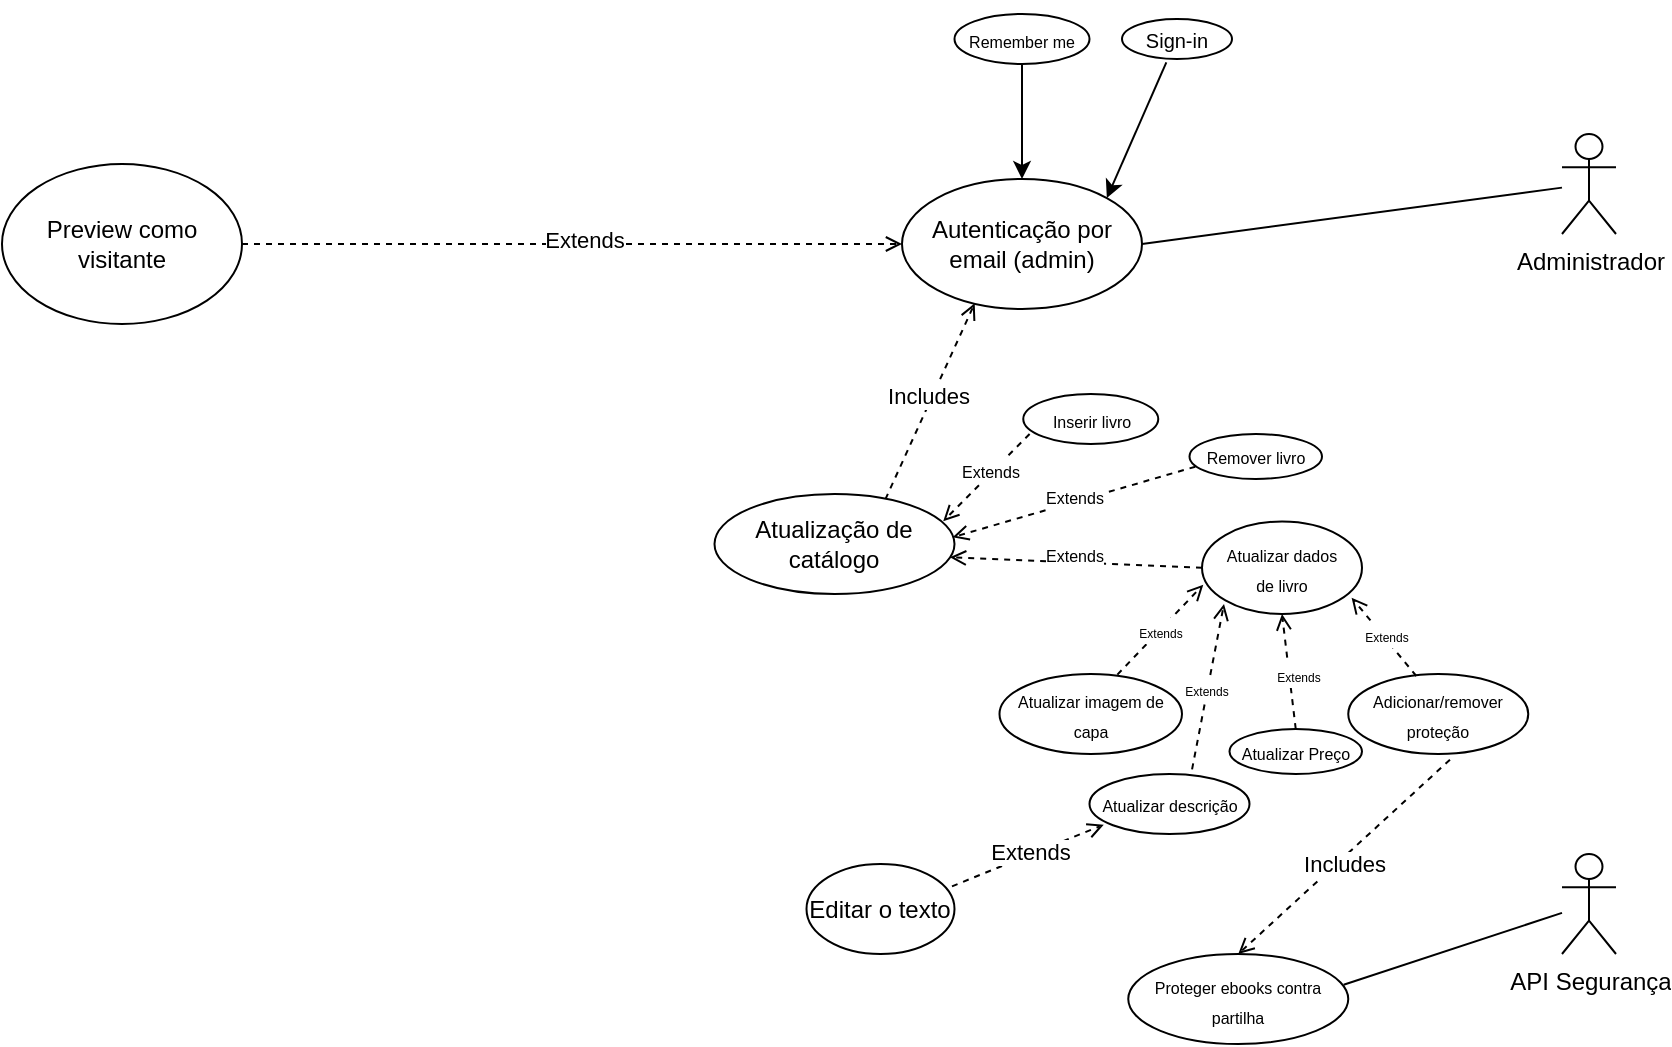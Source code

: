 <mxfile version="23.1.7" type="device">
  <diagram name="Página-1" id="ib1BsWM7OYcoae1xOUMD">
    <mxGraphModel dx="1434" dy="772" grid="1" gridSize="10" guides="1" tooltips="1" connect="1" arrows="1" fold="1" page="1" pageScale="1" pageWidth="827" pageHeight="1169" math="0" shadow="0">
      <root>
        <mxCell id="0" />
        <mxCell id="1" parent="0" />
        <mxCell id="Lb5uv8jKtmQ8hmVkKNV8-1" value="Administrador" style="shape=umlActor;verticalLabelPosition=bottom;verticalAlign=top;html=1;outlineConnect=0;" vertex="1" parent="1">
          <mxGeometry x="800" y="140" width="27" height="50" as="geometry" />
        </mxCell>
        <mxCell id="Lb5uv8jKtmQ8hmVkKNV8-4" value="" style="endArrow=none;html=1;rounded=0;" edge="1" parent="1" target="Lb5uv8jKtmQ8hmVkKNV8-1">
          <mxGeometry width="50" height="50" relative="1" as="geometry">
            <mxPoint x="590" y="195" as="sourcePoint" />
            <mxPoint x="690" y="240" as="targetPoint" />
          </mxGeometry>
        </mxCell>
        <mxCell id="Lb5uv8jKtmQ8hmVkKNV8-5" value="Autenticação por email (admin)" style="ellipse;whiteSpace=wrap;html=1;" vertex="1" parent="1">
          <mxGeometry x="470" y="162.5" width="120" height="65" as="geometry" />
        </mxCell>
        <mxCell id="Lb5uv8jKtmQ8hmVkKNV8-6" value="" style="endArrow=classic;html=1;rounded=0;exitX=0.403;exitY=1.082;exitDx=0;exitDy=0;exitPerimeter=0;entryX=1;entryY=0;entryDx=0;entryDy=0;" edge="1" parent="1" source="Lb5uv8jKtmQ8hmVkKNV8-7" target="Lb5uv8jKtmQ8hmVkKNV8-5">
          <mxGeometry width="50" height="50" relative="1" as="geometry">
            <mxPoint x="570" y="360" as="sourcePoint" />
            <mxPoint x="620" y="140" as="targetPoint" />
          </mxGeometry>
        </mxCell>
        <mxCell id="Lb5uv8jKtmQ8hmVkKNV8-7" value="&lt;font style=&quot;font-size: 10px;&quot;&gt;Sign-in&lt;/font&gt;" style="ellipse;whiteSpace=wrap;html=1;" vertex="1" parent="1">
          <mxGeometry x="580" y="82.5" width="55" height="20" as="geometry" />
        </mxCell>
        <mxCell id="Lb5uv8jKtmQ8hmVkKNV8-10" value="" style="endArrow=classic;html=1;rounded=0;entryX=0.5;entryY=0;entryDx=0;entryDy=0;" edge="1" parent="1" source="Lb5uv8jKtmQ8hmVkKNV8-11" target="Lb5uv8jKtmQ8hmVkKNV8-5">
          <mxGeometry width="50" height="50" relative="1" as="geometry">
            <mxPoint x="529.83" y="150" as="sourcePoint" />
            <mxPoint x="550" y="120" as="targetPoint" />
          </mxGeometry>
        </mxCell>
        <mxCell id="Lb5uv8jKtmQ8hmVkKNV8-11" value="&lt;p&gt;&lt;font style=&quot;font-size: 8px;&quot;&gt;Remember me&lt;/font&gt;&lt;/p&gt;" style="ellipse;whiteSpace=wrap;html=1;" vertex="1" parent="1">
          <mxGeometry x="496.25" y="80" width="67.5" height="25" as="geometry" />
        </mxCell>
        <mxCell id="Lb5uv8jKtmQ8hmVkKNV8-15" value="" style="endArrow=open;html=1;rounded=0;dashed=1;endFill=0;exitX=0.712;exitY=0.053;exitDx=0;exitDy=0;exitPerimeter=0;entryX=0.303;entryY=0.956;entryDx=0;entryDy=0;entryPerimeter=0;" edge="1" parent="1" source="Lb5uv8jKtmQ8hmVkKNV8-17" target="Lb5uv8jKtmQ8hmVkKNV8-5">
          <mxGeometry width="50" height="50" relative="1" as="geometry">
            <mxPoint x="480" y="240" as="sourcePoint" />
            <mxPoint x="470" y="240" as="targetPoint" />
          </mxGeometry>
        </mxCell>
        <mxCell id="Lb5uv8jKtmQ8hmVkKNV8-16" value="Includes" style="edgeLabel;html=1;align=center;verticalAlign=middle;resizable=0;points=[];" vertex="1" connectable="0" parent="Lb5uv8jKtmQ8hmVkKNV8-15">
          <mxGeometry x="0.037" y="2" relative="1" as="geometry">
            <mxPoint as="offset" />
          </mxGeometry>
        </mxCell>
        <mxCell id="Lb5uv8jKtmQ8hmVkKNV8-17" value="Atualização de catálogo" style="ellipse;whiteSpace=wrap;html=1;" vertex="1" parent="1">
          <mxGeometry x="376.25" y="320" width="120" height="50" as="geometry" />
        </mxCell>
        <mxCell id="Lb5uv8jKtmQ8hmVkKNV8-19" value="&lt;font style=&quot;font-size: 8px;&quot;&gt;Remover livro&lt;/font&gt;" style="ellipse;whiteSpace=wrap;html=1;" vertex="1" parent="1">
          <mxGeometry x="613.75" y="290" width="66.25" height="22.5" as="geometry" />
        </mxCell>
        <mxCell id="Lb5uv8jKtmQ8hmVkKNV8-21" value="&lt;p&gt;&lt;font style=&quot;font-size: 8px;&quot;&gt;Inserir livro&lt;/font&gt;&lt;/p&gt;" style="ellipse;whiteSpace=wrap;html=1;" vertex="1" parent="1">
          <mxGeometry x="530.63" y="270" width="67.5" height="25" as="geometry" />
        </mxCell>
        <mxCell id="Lb5uv8jKtmQ8hmVkKNV8-23" value="&lt;font style=&quot;font-size: 8px;&quot;&gt;Atualizar dados &lt;br&gt;de livro&lt;/font&gt;" style="ellipse;whiteSpace=wrap;html=1;" vertex="1" parent="1">
          <mxGeometry x="620" y="333.75" width="80" height="46.25" as="geometry" />
        </mxCell>
        <mxCell id="Lb5uv8jKtmQ8hmVkKNV8-24" value="&lt;font style=&quot;font-size: 8px;&quot;&gt;Atualizar Preço&lt;/font&gt;" style="ellipse;whiteSpace=wrap;html=1;" vertex="1" parent="1">
          <mxGeometry x="633.75" y="437.5" width="66.25" height="22.5" as="geometry" />
        </mxCell>
        <mxCell id="Lb5uv8jKtmQ8hmVkKNV8-25" value="&lt;p&gt;&lt;font style=&quot;font-size: 8px;&quot;&gt;Atualizar imagem de capa&lt;/font&gt;&lt;/p&gt;" style="ellipse;whiteSpace=wrap;html=1;" vertex="1" parent="1">
          <mxGeometry x="518.75" y="410" width="91.25" height="40" as="geometry" />
        </mxCell>
        <mxCell id="Lb5uv8jKtmQ8hmVkKNV8-27" value="&lt;font style=&quot;font-size: 8px;&quot;&gt;Atualizar descrição&lt;/font&gt;" style="ellipse;whiteSpace=wrap;html=1;" vertex="1" parent="1">
          <mxGeometry x="563.75" y="460" width="80" height="30" as="geometry" />
        </mxCell>
        <mxCell id="Lb5uv8jKtmQ8hmVkKNV8-32" value="&lt;font style=&quot;font-size: 8px;&quot;&gt;Adicionar/remover&lt;br&gt;proteção&lt;br&gt;&lt;/font&gt;" style="ellipse;whiteSpace=wrap;html=1;" vertex="1" parent="1">
          <mxGeometry x="693.13" y="410" width="90" height="40" as="geometry" />
        </mxCell>
        <mxCell id="Lb5uv8jKtmQ8hmVkKNV8-34" value="" style="endArrow=open;html=1;rounded=0;dashed=1;endFill=0;exitX=0.565;exitY=1.071;exitDx=0;exitDy=0;exitPerimeter=0;entryX=0.5;entryY=0;entryDx=0;entryDy=0;" edge="1" parent="1" source="Lb5uv8jKtmQ8hmVkKNV8-32" target="Lb5uv8jKtmQ8hmVkKNV8-36">
          <mxGeometry width="50" height="50" relative="1" as="geometry">
            <mxPoint x="726" y="460" as="sourcePoint" />
            <mxPoint x="720" y="560" as="targetPoint" />
          </mxGeometry>
        </mxCell>
        <mxCell id="Lb5uv8jKtmQ8hmVkKNV8-35" value="Includes" style="edgeLabel;html=1;align=center;verticalAlign=middle;resizable=0;points=[];" vertex="1" connectable="0" parent="Lb5uv8jKtmQ8hmVkKNV8-34">
          <mxGeometry x="0.037" y="2" relative="1" as="geometry">
            <mxPoint as="offset" />
          </mxGeometry>
        </mxCell>
        <mxCell id="Lb5uv8jKtmQ8hmVkKNV8-36" value="&lt;font style=&quot;font-size: 8px;&quot;&gt;Proteger ebooks contra partilha&lt;br&gt;&lt;/font&gt;" style="ellipse;whiteSpace=wrap;html=1;" vertex="1" parent="1">
          <mxGeometry x="583.13" y="550" width="110" height="45" as="geometry" />
        </mxCell>
        <mxCell id="Lb5uv8jKtmQ8hmVkKNV8-38" value="API Segurança" style="shape=umlActor;verticalLabelPosition=bottom;verticalAlign=top;html=1;outlineConnect=0;" vertex="1" parent="1">
          <mxGeometry x="800" y="500" width="27" height="50" as="geometry" />
        </mxCell>
        <mxCell id="Lb5uv8jKtmQ8hmVkKNV8-41" value="" style="endArrow=none;html=1;rounded=0;exitX=0.979;exitY=0.341;exitDx=0;exitDy=0;exitPerimeter=0;" edge="1" parent="1" source="Lb5uv8jKtmQ8hmVkKNV8-36" target="Lb5uv8jKtmQ8hmVkKNV8-38">
          <mxGeometry width="50" height="50" relative="1" as="geometry">
            <mxPoint x="610" y="658" as="sourcePoint" />
            <mxPoint x="820" y="630" as="targetPoint" />
          </mxGeometry>
        </mxCell>
        <mxCell id="Lb5uv8jKtmQ8hmVkKNV8-42" value="" style="endArrow=open;html=1;rounded=0;dashed=1;endFill=0;entryX=0;entryY=0.5;entryDx=0;entryDy=0;exitX=1;exitY=0.5;exitDx=0;exitDy=0;" edge="1" parent="1" source="Lb5uv8jKtmQ8hmVkKNV8-44" target="Lb5uv8jKtmQ8hmVkKNV8-5">
          <mxGeometry width="50" height="50" relative="1" as="geometry">
            <mxPoint x="320" y="210" as="sourcePoint" />
            <mxPoint x="230" y="280" as="targetPoint" />
          </mxGeometry>
        </mxCell>
        <mxCell id="Lb5uv8jKtmQ8hmVkKNV8-43" value="Extends" style="edgeLabel;html=1;align=center;verticalAlign=middle;resizable=0;points=[];" vertex="1" connectable="0" parent="Lb5uv8jKtmQ8hmVkKNV8-42">
          <mxGeometry x="0.037" y="2" relative="1" as="geometry">
            <mxPoint as="offset" />
          </mxGeometry>
        </mxCell>
        <mxCell id="Lb5uv8jKtmQ8hmVkKNV8-44" value="Preview como visitante" style="ellipse;whiteSpace=wrap;html=1;" vertex="1" parent="1">
          <mxGeometry x="20" y="155" width="120" height="80" as="geometry" />
        </mxCell>
        <mxCell id="Lb5uv8jKtmQ8hmVkKNV8-47" value="" style="endArrow=open;html=1;rounded=0;dashed=1;endFill=0;entryX=0.089;entryY=0.844;entryDx=0;entryDy=0;entryPerimeter=0;exitX=0.983;exitY=0.248;exitDx=0;exitDy=0;exitPerimeter=0;" edge="1" parent="1" source="Lb5uv8jKtmQ8hmVkKNV8-49" target="Lb5uv8jKtmQ8hmVkKNV8-27">
          <mxGeometry width="50" height="50" relative="1" as="geometry">
            <mxPoint x="480" y="520" as="sourcePoint" />
            <mxPoint x="518.75" y="530" as="targetPoint" />
          </mxGeometry>
        </mxCell>
        <mxCell id="Lb5uv8jKtmQ8hmVkKNV8-48" value="Extends" style="edgeLabel;html=1;align=center;verticalAlign=middle;resizable=0;points=[];" vertex="1" connectable="0" parent="Lb5uv8jKtmQ8hmVkKNV8-47">
          <mxGeometry x="0.037" y="2" relative="1" as="geometry">
            <mxPoint as="offset" />
          </mxGeometry>
        </mxCell>
        <mxCell id="Lb5uv8jKtmQ8hmVkKNV8-49" value="Editar o texto" style="ellipse;whiteSpace=wrap;html=1;" vertex="1" parent="1">
          <mxGeometry x="422.25" y="505" width="74" height="45" as="geometry" />
        </mxCell>
        <mxCell id="Lb5uv8jKtmQ8hmVkKNV8-51" value="" style="endArrow=open;html=1;rounded=0;dashed=1;endFill=0;entryX=0.953;entryY=0.273;entryDx=0;entryDy=0;entryPerimeter=0;exitX=0.047;exitY=0.8;exitDx=0;exitDy=0;exitPerimeter=0;" edge="1" parent="1" source="Lb5uv8jKtmQ8hmVkKNV8-21" target="Lb5uv8jKtmQ8hmVkKNV8-17">
          <mxGeometry width="50" height="50" relative="1" as="geometry">
            <mxPoint x="446.5" y="411" as="sourcePoint" />
            <mxPoint x="522.5" y="380" as="targetPoint" />
          </mxGeometry>
        </mxCell>
        <mxCell id="Lb5uv8jKtmQ8hmVkKNV8-52" value="&lt;font style=&quot;font-size: 8px;&quot;&gt;Extends&lt;/font&gt;" style="edgeLabel;html=1;align=center;verticalAlign=middle;resizable=0;points=[];" vertex="1" connectable="0" parent="Lb5uv8jKtmQ8hmVkKNV8-51">
          <mxGeometry x="0.037" y="2" relative="1" as="geometry">
            <mxPoint x="1" y="-6" as="offset" />
          </mxGeometry>
        </mxCell>
        <mxCell id="Lb5uv8jKtmQ8hmVkKNV8-53" value="" style="endArrow=open;html=1;rounded=0;dashed=1;endFill=0;entryX=0.992;entryY=0.433;entryDx=0;entryDy=0;entryPerimeter=0;exitX=0.044;exitY=0.726;exitDx=0;exitDy=0;exitPerimeter=0;" edge="1" parent="1" source="Lb5uv8jKtmQ8hmVkKNV8-19" target="Lb5uv8jKtmQ8hmVkKNV8-17">
          <mxGeometry width="50" height="50" relative="1" as="geometry">
            <mxPoint x="544" y="300" as="sourcePoint" />
            <mxPoint x="501" y="344" as="targetPoint" />
          </mxGeometry>
        </mxCell>
        <mxCell id="Lb5uv8jKtmQ8hmVkKNV8-54" value="&lt;font style=&quot;font-size: 8px;&quot;&gt;Extends&lt;/font&gt;" style="edgeLabel;html=1;align=center;verticalAlign=middle;resizable=0;points=[];" vertex="1" connectable="0" parent="Lb5uv8jKtmQ8hmVkKNV8-53">
          <mxGeometry x="0.037" y="2" relative="1" as="geometry">
            <mxPoint x="1" y="-6" as="offset" />
          </mxGeometry>
        </mxCell>
        <mxCell id="Lb5uv8jKtmQ8hmVkKNV8-55" value="" style="endArrow=open;html=1;rounded=0;dashed=1;endFill=0;entryX=0.981;entryY=0.633;entryDx=0;entryDy=0;entryPerimeter=0;exitX=0;exitY=0.5;exitDx=0;exitDy=0;" edge="1" parent="1" source="Lb5uv8jKtmQ8hmVkKNV8-23" target="Lb5uv8jKtmQ8hmVkKNV8-17">
          <mxGeometry width="50" height="50" relative="1" as="geometry">
            <mxPoint x="627" y="316" as="sourcePoint" />
            <mxPoint x="505" y="352" as="targetPoint" />
          </mxGeometry>
        </mxCell>
        <mxCell id="Lb5uv8jKtmQ8hmVkKNV8-56" value="&lt;font style=&quot;font-size: 8px;&quot;&gt;Extends&lt;/font&gt;" style="edgeLabel;html=1;align=center;verticalAlign=middle;resizable=0;points=[];" vertex="1" connectable="0" parent="Lb5uv8jKtmQ8hmVkKNV8-55">
          <mxGeometry x="0.037" y="2" relative="1" as="geometry">
            <mxPoint x="1" y="-6" as="offset" />
          </mxGeometry>
        </mxCell>
        <mxCell id="Lb5uv8jKtmQ8hmVkKNV8-57" value="" style="endArrow=open;html=1;rounded=0;dashed=1;endFill=0;exitX=0.378;exitY=0.025;exitDx=0;exitDy=0;exitPerimeter=0;entryX=0.935;entryY=0.823;entryDx=0;entryDy=0;entryPerimeter=0;" edge="1" parent="1" source="Lb5uv8jKtmQ8hmVkKNV8-32" target="Lb5uv8jKtmQ8hmVkKNV8-23">
          <mxGeometry width="50" height="50" relative="1" as="geometry">
            <mxPoint x="666.75" y="400" as="sourcePoint" />
            <mxPoint x="730" y="360" as="targetPoint" />
            <Array as="points" />
          </mxGeometry>
        </mxCell>
        <mxCell id="Lb5uv8jKtmQ8hmVkKNV8-58" value="&lt;font style=&quot;font-size: 6px;&quot;&gt;Extends&lt;/font&gt;" style="edgeLabel;html=1;align=center;verticalAlign=middle;resizable=0;points=[];" vertex="1" connectable="0" parent="Lb5uv8jKtmQ8hmVkKNV8-57">
          <mxGeometry x="0.037" y="2" relative="1" as="geometry">
            <mxPoint x="3" y="-2" as="offset" />
          </mxGeometry>
        </mxCell>
        <mxCell id="Lb5uv8jKtmQ8hmVkKNV8-59" value="" style="endArrow=open;html=1;rounded=0;dashed=1;endFill=0;exitX=0.5;exitY=0;exitDx=0;exitDy=0;entryX=0.5;entryY=1;entryDx=0;entryDy=0;" edge="1" parent="1" source="Lb5uv8jKtmQ8hmVkKNV8-24" target="Lb5uv8jKtmQ8hmVkKNV8-23">
          <mxGeometry width="50" height="50" relative="1" as="geometry">
            <mxPoint x="680" y="429" as="sourcePoint" />
            <mxPoint x="648" y="390" as="targetPoint" />
            <Array as="points" />
          </mxGeometry>
        </mxCell>
        <mxCell id="Lb5uv8jKtmQ8hmVkKNV8-60" value="&lt;font style=&quot;font-size: 6px;&quot;&gt;Extends&lt;/font&gt;" style="edgeLabel;html=1;align=center;verticalAlign=middle;resizable=0;points=[];" vertex="1" connectable="0" parent="Lb5uv8jKtmQ8hmVkKNV8-59">
          <mxGeometry x="0.037" y="2" relative="1" as="geometry">
            <mxPoint x="6" y="2" as="offset" />
          </mxGeometry>
        </mxCell>
        <mxCell id="Lb5uv8jKtmQ8hmVkKNV8-61" value="" style="endArrow=open;html=1;rounded=0;dashed=1;endFill=0;exitX=0.646;exitY=0.008;exitDx=0;exitDy=0;entryX=0.008;entryY=0.683;entryDx=0;entryDy=0;entryPerimeter=0;exitPerimeter=0;" edge="1" parent="1" source="Lb5uv8jKtmQ8hmVkKNV8-25" target="Lb5uv8jKtmQ8hmVkKNV8-23">
          <mxGeometry width="50" height="50" relative="1" as="geometry">
            <mxPoint x="590" y="428" as="sourcePoint" />
            <mxPoint x="583" y="370" as="targetPoint" />
            <Array as="points" />
          </mxGeometry>
        </mxCell>
        <mxCell id="Lb5uv8jKtmQ8hmVkKNV8-62" value="&lt;font style=&quot;font-size: 6px;&quot;&gt;Extends&lt;/font&gt;" style="edgeLabel;html=1;align=center;verticalAlign=middle;resizable=0;points=[];" vertex="1" connectable="0" parent="Lb5uv8jKtmQ8hmVkKNV8-61">
          <mxGeometry x="0.037" y="2" relative="1" as="geometry">
            <mxPoint y="2" as="offset" />
          </mxGeometry>
        </mxCell>
        <mxCell id="Lb5uv8jKtmQ8hmVkKNV8-63" value="" style="endArrow=open;html=1;rounded=0;dashed=1;endFill=0;exitX=0.641;exitY=-0.078;exitDx=0;exitDy=0;entryX=0.008;entryY=0.683;entryDx=0;entryDy=0;entryPerimeter=0;exitPerimeter=0;" edge="1" parent="1" source="Lb5uv8jKtmQ8hmVkKNV8-27">
          <mxGeometry width="50" height="50" relative="1" as="geometry">
            <mxPoint x="588" y="420" as="sourcePoint" />
            <mxPoint x="631" y="375" as="targetPoint" />
            <Array as="points" />
          </mxGeometry>
        </mxCell>
        <mxCell id="Lb5uv8jKtmQ8hmVkKNV8-64" value="&lt;font style=&quot;font-size: 6px;&quot;&gt;Extends&lt;/font&gt;" style="edgeLabel;html=1;align=center;verticalAlign=middle;resizable=0;points=[];" vertex="1" connectable="0" parent="Lb5uv8jKtmQ8hmVkKNV8-63">
          <mxGeometry x="0.037" y="2" relative="1" as="geometry">
            <mxPoint y="2" as="offset" />
          </mxGeometry>
        </mxCell>
      </root>
    </mxGraphModel>
  </diagram>
</mxfile>
